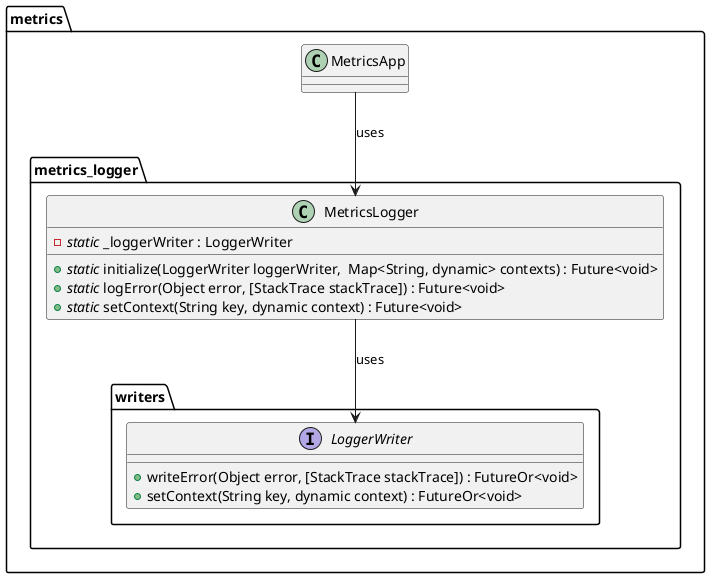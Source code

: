 @startuml metrics_logger_class_diagram

package metrics {
  class MetricsApp {}

  package metrics_logger {
    package writers {
      interface LoggerWriter {
        + writeError(Object error, [StackTrace stackTrace]) : FutureOr<void>
        + setContext(String key, dynamic context) : FutureOr<void>
      }
    }

    class MetricsLogger {
      - //static// _loggerWriter : LoggerWriter
      + //static// initialize(LoggerWriter loggerWriter,  Map<String, dynamic> contexts) : Future<void>
      + //static// logError(Object error, [StackTrace stackTrace]) : Future<void>
      + //static// setContext(String key, dynamic context) : Future<void>
    }
  }
}

MetricsApp --> MetricsLogger : uses
MetricsLogger --> LoggerWriter : uses

@enduml
